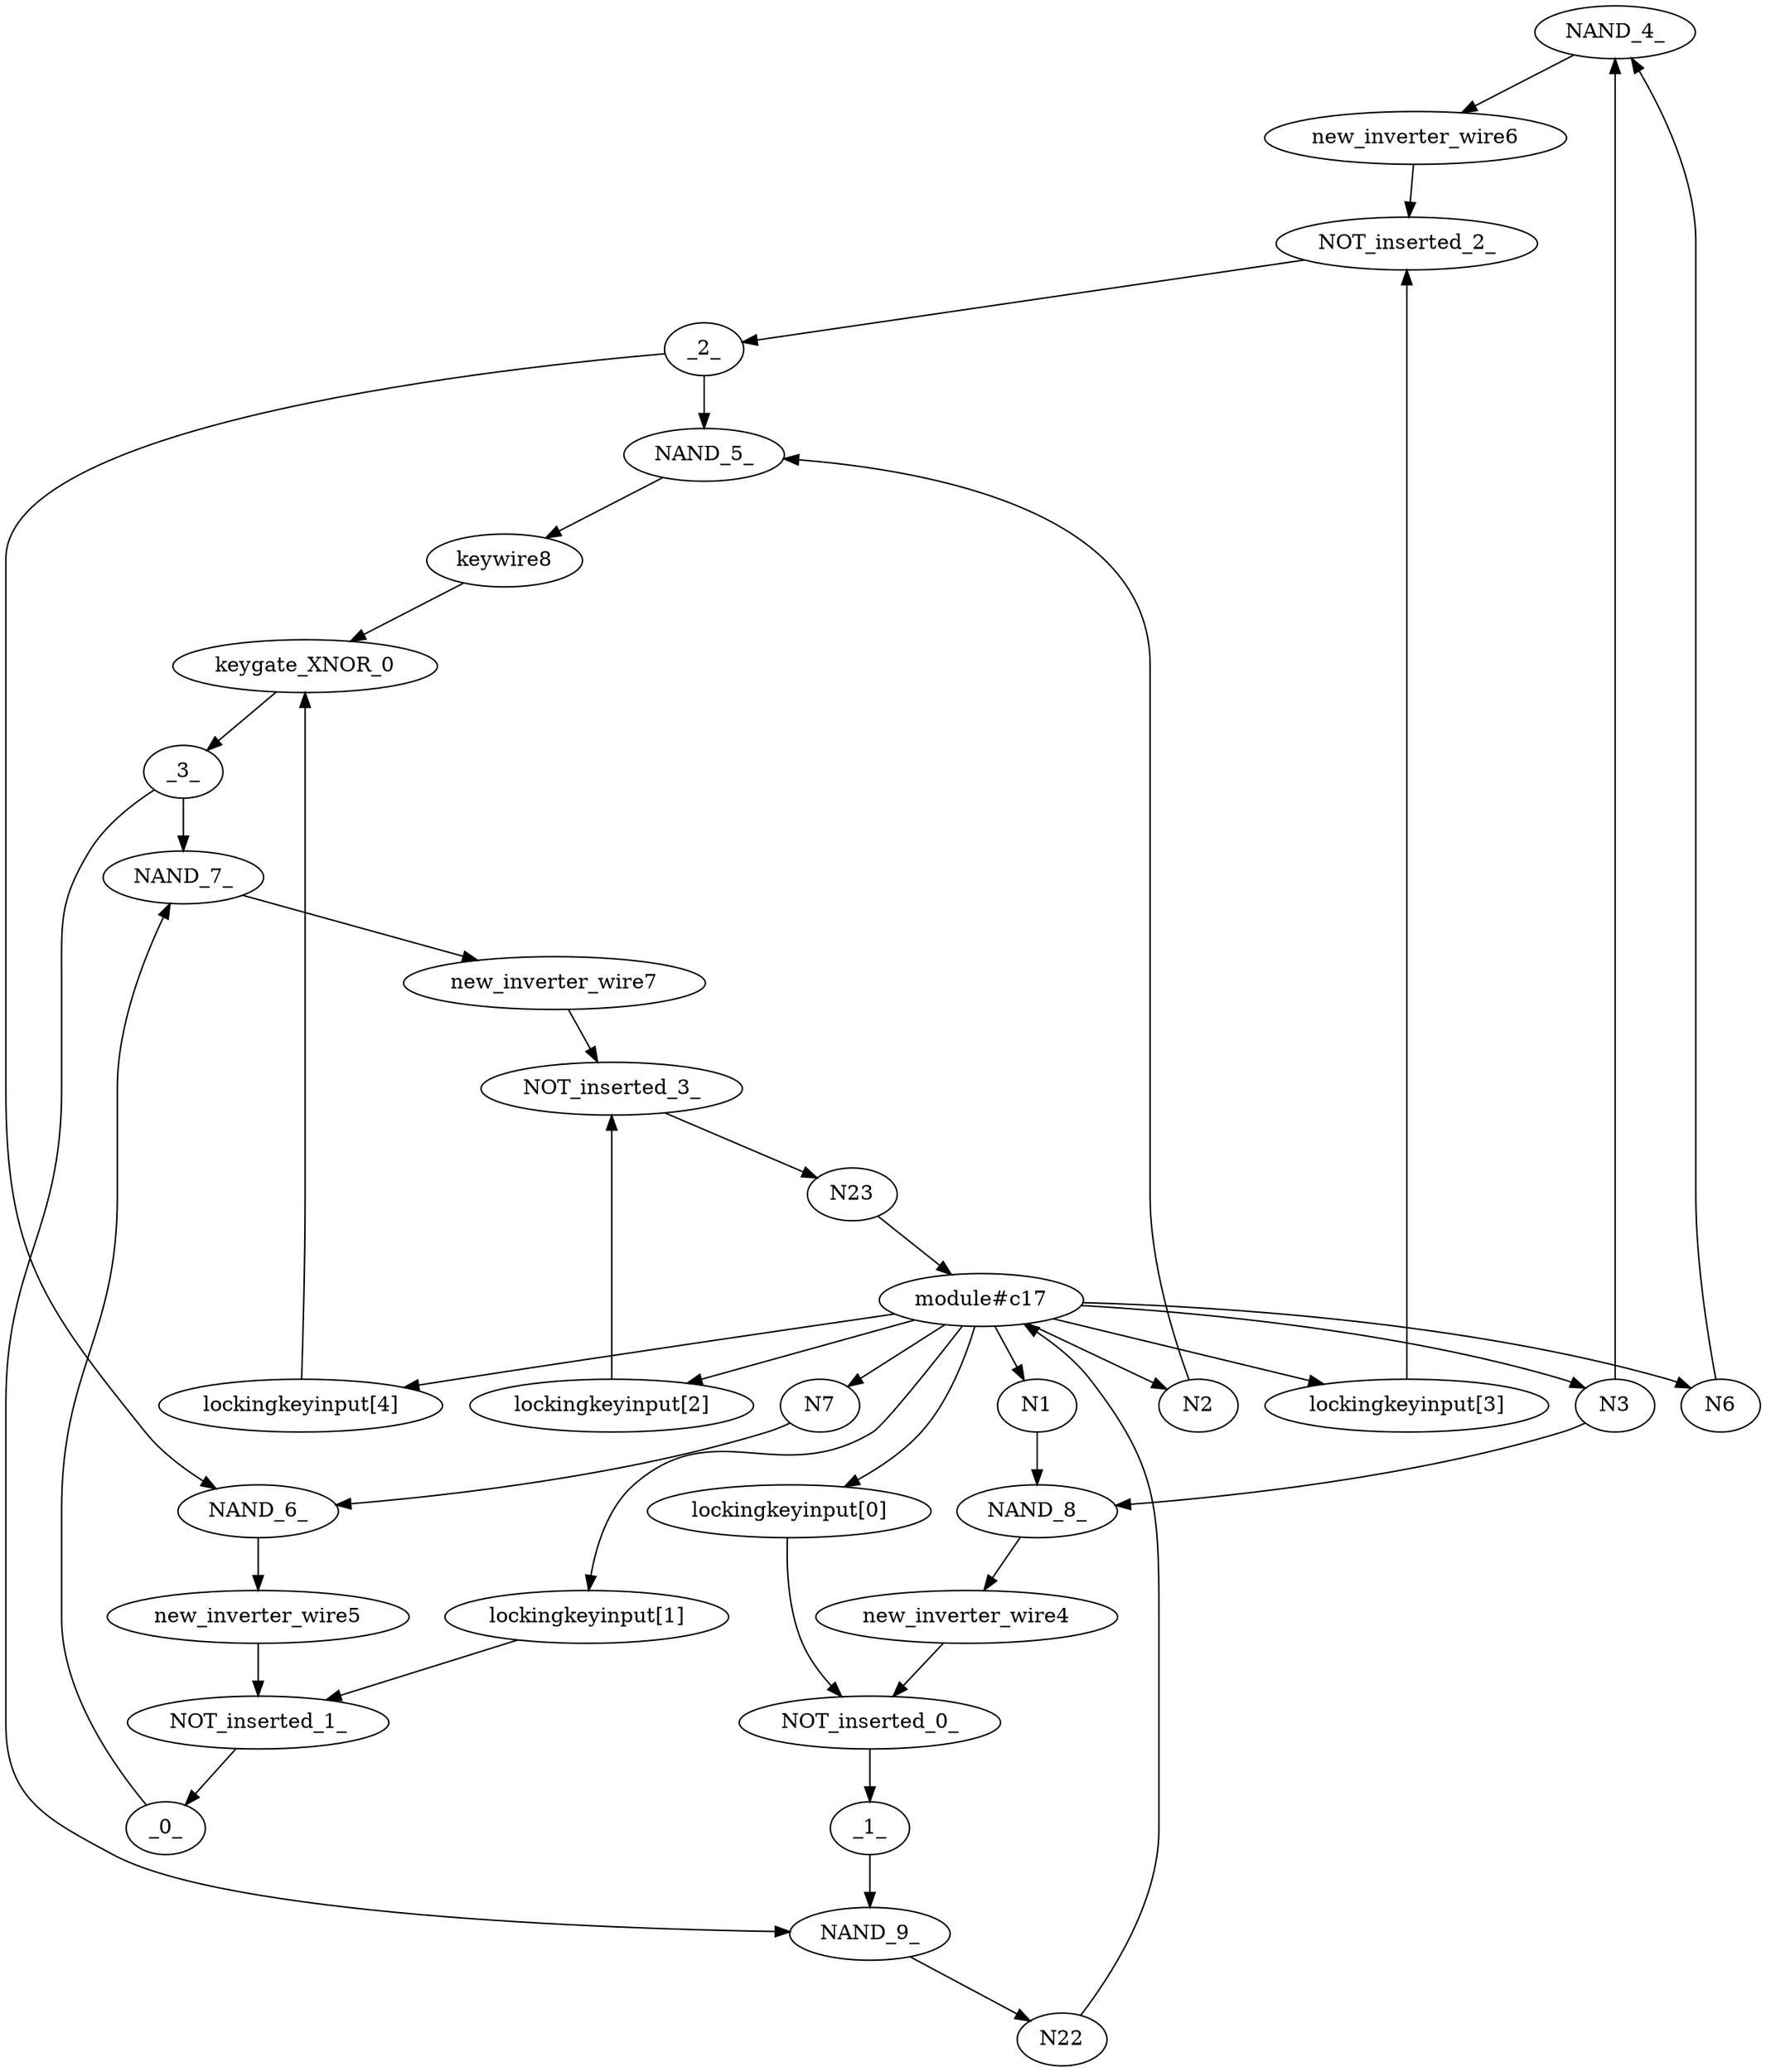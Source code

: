 strict digraph "" {
	NAND_4_	[logic=AND,
		type=gate];
	new_inverter_wire6	[port=new_inverter_wire6,
		type=wire];
	NAND_4_ -> new_inverter_wire6;
	_2_	[port=_2_,
		type=wire];
	NAND_5_	[logic=NAND,
		type=gate];
	_2_ -> NAND_5_;
	NAND_6_	[logic=AND,
		type=gate];
	_2_ -> NAND_6_;
	N6	[port=N6,
		type=input];
	N6 -> NAND_4_;
	N3	[port=N3,
		type=input];
	N3 -> NAND_4_;
	NAND_8_	[logic=AND,
		type=gate];
	N3 -> NAND_8_;
	keywire8	[port=keywire8,
		type=wire];
	NAND_5_ -> keywire8;
	_3_	[port=_3_,
		type=wire];
	NAND_7_	[logic=AND,
		type=gate];
	_3_ -> NAND_7_;
	NAND_9_	[logic=NAND,
		type=gate];
	_3_ -> NAND_9_;
	N2	[port=N2,
		type=input];
	N2 -> NAND_5_;
	new_inverter_wire5	[port=new_inverter_wire5,
		type=wire];
	NAND_6_ -> new_inverter_wire5;
	_0_	[port=_0_,
		type=wire];
	_0_ -> NAND_7_;
	N7	[port=N7,
		type=input];
	N7 -> NAND_6_;
	new_inverter_wire7	[port=new_inverter_wire7,
		type=wire];
	NAND_7_ -> new_inverter_wire7;
	N23	[type=output];
	"module#c17"	[type=module];
	N23 -> "module#c17";
	new_inverter_wire4	[port=new_inverter_wire4,
		type=wire];
	NAND_8_ -> new_inverter_wire4;
	_1_	[port=_1_,
		type=wire];
	_1_ -> NAND_9_;
	N1	[port=N1,
		type=input];
	N1 -> NAND_8_;
	N22	[type=output];
	NAND_9_ -> N22;
	N22 -> "module#c17";
	"module#c17" -> N6;
	"module#c17" -> N3;
	"module#c17" -> N2;
	"module#c17" -> N7;
	"module#c17" -> N1;
	"lockingkeyinput[0]"	[port=lockingkeyinput,
		type=input];
	"module#c17" -> "lockingkeyinput[0]";
	"lockingkeyinput[1]"	[port=lockingkeyinput,
		type=input];
	"module#c17" -> "lockingkeyinput[1]";
	"lockingkeyinput[2]"	[port=lockingkeyinput,
		type=input];
	"module#c17" -> "lockingkeyinput[2]";
	"lockingkeyinput[3]"	[port=lockingkeyinput,
		type=input];
	"module#c17" -> "lockingkeyinput[3]";
	"lockingkeyinput[4]"	[port=lockingkeyinput,
		type=input];
	"module#c17" -> "lockingkeyinput[4]";
	NOT_inserted_0_	[logic=XOR,
		type=gate];
	new_inverter_wire4 -> NOT_inserted_0_;
	NOT_inserted_0_ -> _1_;
	NOT_inserted_1_	[logic=XNOR,
		type=gate];
	new_inverter_wire5 -> NOT_inserted_1_;
	NOT_inserted_1_ -> _0_;
	NOT_inserted_2_	[logic=XNOR,
		type=gate];
	new_inverter_wire6 -> NOT_inserted_2_;
	NOT_inserted_2_ -> _2_;
	NOT_inserted_3_	[logic=XOR,
		type=gate];
	new_inverter_wire7 -> NOT_inserted_3_;
	NOT_inserted_3_ -> N23;
	"lockingkeyinput[0]" -> NOT_inserted_0_;
	"lockingkeyinput[1]" -> NOT_inserted_1_;
	"lockingkeyinput[2]" -> NOT_inserted_3_;
	"lockingkeyinput[3]" -> NOT_inserted_2_;
	keywire8 -> keygate_XNOR_0;
	keygate_XNOR_0 -> _3_;
	"lockingkeyinput[4]" -> keygate_XNOR_0;
}
